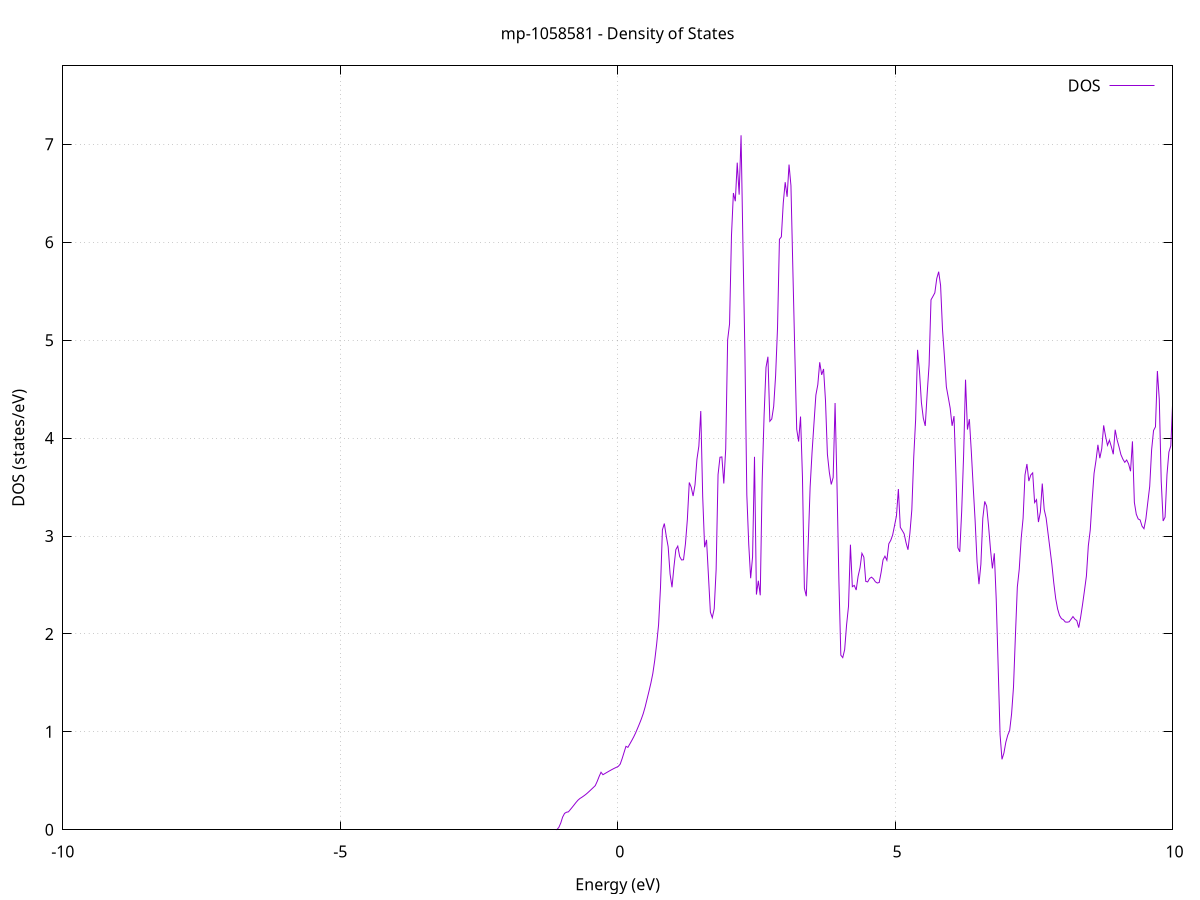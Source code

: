 set title 'mp-1058581 - Density of States'
set xlabel 'Energy (eV)'
set ylabel 'DOS (states/eV)'
set grid
set xrange [-10:10]
set yrange [0:7.801]
set xzeroaxis lt -1
set terminal png size 800,600
set output 'mp-1058581_dos_gnuplot.png'
plot '-' using 1:2 with lines title 'DOS'
-30.312500 0.000000
-30.277900 0.000000
-30.243300 0.000000
-30.208700 0.000000
-30.174100 0.000000
-30.139600 0.000000
-30.105000 0.000000
-30.070400 0.000000
-30.035800 0.000000
-30.001300 0.000000
-29.966700 0.000000
-29.932100 0.000000
-29.897500 0.000000
-29.863000 0.000000
-29.828400 0.000000
-29.793800 0.000000
-29.759200 0.000000
-29.724600 0.000000
-29.690100 0.000000
-29.655500 0.000000
-29.620900 0.000000
-29.586300 0.000000
-29.551800 0.000000
-29.517200 0.000000
-29.482600 0.000000
-29.448000 0.000000
-29.413500 0.000000
-29.378900 0.000000
-29.344300 0.000000
-29.309700 0.000000
-29.275100 0.000000
-29.240600 0.000000
-29.206000 0.000000
-29.171400 0.000000
-29.136800 0.000000
-29.102300 0.000000
-29.067700 0.000000
-29.033100 0.000000
-28.998500 0.000000
-28.964000 0.000000
-28.929400 0.000000
-28.894800 0.000000
-28.860200 0.000000
-28.825600 0.000000
-28.791100 0.000000
-28.756500 0.000000
-28.721900 0.000000
-28.687300 0.000000
-28.652800 0.000000
-28.618200 0.000000
-28.583600 0.000000
-28.549000 0.000000
-28.514500 0.000000
-28.479900 0.000000
-28.445300 0.000000
-28.410700 0.000000
-28.376100 0.000000
-28.341600 0.000000
-28.307000 0.000000
-28.272400 0.000000
-28.237800 0.000000
-28.203300 0.000000
-28.168700 0.000000
-28.134100 0.000000
-28.099500 0.000000
-28.065000 0.000000
-28.030400 0.000000
-27.995800 0.000000
-27.961200 0.000000
-27.926600 0.000000
-27.892100 0.000000
-27.857500 0.000000
-27.822900 0.000000
-27.788300 0.000000
-27.753800 0.000000
-27.719200 0.000000
-27.684600 0.000000
-27.650000 0.000000
-27.615500 0.000000
-27.580900 0.000000
-27.546300 0.000000
-27.511700 0.000000
-27.477100 0.000000
-27.442600 0.000000
-27.408000 0.000000
-27.373400 0.000000
-27.338800 0.000000
-27.304300 0.000000
-27.269700 0.000000
-27.235100 0.000000
-27.200500 0.000000
-27.166000 7.637100
-27.131400 108.990900
-27.096800 0.000000
-27.062200 0.000000
-27.027600 0.000000
-26.993100 0.000000
-26.958500 0.000000
-26.923900 0.000000
-26.889300 0.000000
-26.854800 0.000000
-26.820200 0.000000
-26.785600 0.000000
-26.751000 0.000000
-26.716500 0.000000
-26.681900 0.000000
-26.647300 0.000000
-26.612700 0.000000
-26.578100 0.000000
-26.543600 0.000000
-26.509000 0.000000
-26.474400 0.000000
-26.439800 0.000000
-26.405300 0.000000
-26.370700 0.000000
-26.336100 0.000000
-26.301500 0.000000
-26.267000 0.000000
-26.232400 0.000000
-26.197800 0.000000
-26.163200 0.000000
-26.128600 0.000000
-26.094100 0.000000
-26.059500 0.000000
-26.024900 0.000000
-25.990300 0.000000
-25.955800 0.000000
-25.921200 0.000000
-25.886600 0.000000
-25.852000 0.000000
-25.817500 0.000000
-25.782900 0.000000
-25.748300 0.000000
-25.713700 0.000000
-25.679100 0.000000
-25.644600 0.000000
-25.610000 0.000000
-25.575400 0.000000
-25.540800 0.000000
-25.506300 0.000000
-25.471700 0.000000
-25.437100 0.000000
-25.402500 0.000000
-25.368000 0.000000
-25.333400 0.000000
-25.298800 0.000000
-25.264200 0.000000
-25.229600 0.000000
-25.195100 0.000000
-25.160500 0.000000
-25.125900 0.000000
-25.091300 0.000000
-25.056800 0.000000
-25.022200 0.000000
-24.987600 0.000000
-24.953000 0.000000
-24.918500 0.000000
-24.883900 0.000000
-24.849300 0.000000
-24.814700 0.000000
-24.780100 0.000000
-24.745600 0.000000
-24.711000 0.000000
-24.676400 0.000000
-24.641800 0.000000
-24.607300 0.000000
-24.572700 0.000000
-24.538100 0.000000
-24.503500 0.000000
-24.469000 0.000000
-24.434400 0.000000
-24.399800 0.000000
-24.365200 0.000000
-24.330600 0.000000
-24.296100 0.000000
-24.261500 0.000000
-24.226900 0.000000
-24.192300 0.000000
-24.157800 0.000000
-24.123200 0.000000
-24.088600 0.000000
-24.054000 0.000000
-24.019500 0.000000
-23.984900 0.000000
-23.950300 0.000000
-23.915700 0.000000
-23.881100 0.000000
-23.846600 0.000000
-23.812000 0.000000
-23.777400 0.000000
-23.742800 0.000000
-23.708300 0.000000
-23.673700 0.000000
-23.639100 0.000000
-23.604500 0.000000
-23.570000 0.000000
-23.535400 0.000000
-23.500800 0.000000
-23.466200 0.000000
-23.431600 0.000000
-23.397100 0.000000
-23.362500 0.000000
-23.327900 0.000000
-23.293300 0.000000
-23.258800 0.000000
-23.224200 0.000000
-23.189600 0.000000
-23.155000 0.000000
-23.120500 0.000000
-23.085900 0.000000
-23.051300 0.000000
-23.016700 0.000000
-22.982100 0.000000
-22.947600 0.000000
-22.913000 0.000000
-22.878400 0.000000
-22.843800 0.000000
-22.809300 0.000000
-22.774700 0.000000
-22.740100 0.000000
-22.705500 0.000000
-22.671000 0.000000
-22.636400 0.000000
-22.601800 0.000000
-22.567200 0.000000
-22.532600 0.000000
-22.498100 0.000000
-22.463500 0.000000
-22.428900 0.000000
-22.394300 0.000000
-22.359800 0.000000
-22.325200 0.000000
-22.290600 0.000000
-22.256000 0.000000
-22.221500 0.000000
-22.186900 0.000000
-22.152300 0.000000
-22.117700 0.000000
-22.083100 0.000000
-22.048600 0.000000
-22.014000 0.000000
-21.979400 0.000000
-21.944800 0.000000
-21.910300 0.000000
-21.875700 0.000000
-21.841100 0.000000
-21.806500 0.000000
-21.772000 0.000000
-21.737400 0.000000
-21.702800 0.000000
-21.668200 0.000000
-21.633600 0.000000
-21.599100 0.000000
-21.564500 0.000000
-21.529900 0.000000
-21.495300 0.000000
-21.460800 0.000000
-21.426200 0.000000
-21.391600 0.000000
-21.357000 0.000000
-21.322500 0.000000
-21.287900 0.000000
-21.253300 0.000000
-21.218700 0.000000
-21.184100 0.000000
-21.149600 0.000000
-21.115000 0.000000
-21.080400 0.000000
-21.045800 0.000000
-21.011300 0.000000
-20.976700 0.000000
-20.942100 0.000000
-20.907500 0.000000
-20.873000 0.000000
-20.838400 0.000000
-20.803800 0.000000
-20.769200 0.000000
-20.734600 0.000000
-20.700100 0.000000
-20.665500 0.000000
-20.630900 0.000000
-20.596300 0.000000
-20.561800 0.000000
-20.527200 0.000000
-20.492600 0.000000
-20.458000 0.000000
-20.423500 0.000000
-20.388900 0.000000
-20.354300 0.000000
-20.319700 0.000000
-20.285100 0.000000
-20.250600 0.000000
-20.216000 0.000000
-20.181400 0.000000
-20.146800 0.000000
-20.112300 0.000000
-20.077700 0.000000
-20.043100 0.000000
-20.008500 0.000000
-19.974000 0.000000
-19.939400 0.000000
-19.904800 0.000000
-19.870200 0.000000
-19.835600 0.000000
-19.801100 0.000000
-19.766500 0.000000
-19.731900 0.000000
-19.697300 0.000000
-19.662800 0.000000
-19.628200 0.000000
-19.593600 0.000000
-19.559000 0.000000
-19.524500 0.000000
-19.489900 0.000000
-19.455300 0.000000
-19.420700 0.000000
-19.386100 0.000000
-19.351600 0.000000
-19.317000 0.000000
-19.282400 0.000000
-19.247800 0.000000
-19.213300 0.000000
-19.178700 0.000000
-19.144100 0.000000
-19.109500 0.000000
-19.075000 0.000000
-19.040400 0.000000
-19.005800 0.000000
-18.971200 0.000000
-18.936600 0.000000
-18.902100 0.000000
-18.867500 0.000000
-18.832900 0.000000
-18.798300 0.000000
-18.763800 0.000000
-18.729200 0.000000
-18.694600 0.000000
-18.660000 0.000000
-18.625500 0.000000
-18.590900 0.000000
-18.556300 0.000000
-18.521700 0.000000
-18.487100 0.000000
-18.452600 0.000000
-18.418000 0.000000
-18.383400 0.000000
-18.348800 0.000000
-18.314300 0.000000
-18.279700 0.000000
-18.245100 0.000000
-18.210500 0.000000
-18.176000 0.000000
-18.141400 0.000000
-18.106800 0.000000
-18.072200 0.000000
-18.037600 0.000000
-18.003100 0.000000
-17.968500 0.000000
-17.933900 0.000000
-17.899300 0.000000
-17.864800 0.000000
-17.830200 0.000000
-17.795600 0.000000
-17.761000 0.000000
-17.726500 0.000000
-17.691900 0.000000
-17.657300 0.000000
-17.622700 0.000000
-17.588100 0.000000
-17.553600 0.000000
-17.519000 0.000000
-17.484400 0.000000
-17.449800 0.000000
-17.415300 0.000000
-17.380700 0.000000
-17.346100 0.000000
-17.311500 0.000000
-17.277000 0.000000
-17.242400 0.000000
-17.207800 0.000000
-17.173200 0.000000
-17.138600 0.000000
-17.104100 0.000000
-17.069500 0.000000
-17.034900 0.000000
-17.000300 0.000000
-16.965800 0.000000
-16.931200 0.000000
-16.896600 0.000000
-16.862000 0.000000
-16.827500 0.000000
-16.792900 0.000000
-16.758300 0.000000
-16.723700 0.000000
-16.689100 0.000000
-16.654600 0.000000
-16.620000 0.000000
-16.585400 0.000000
-16.550800 0.000000
-16.516300 0.000000
-16.481700 0.000000
-16.447100 0.000000
-16.412500 0.000000
-16.378000 0.000000
-16.343400 0.000000
-16.308800 0.000000
-16.274200 0.000000
-16.239600 0.000000
-16.205100 0.000000
-16.170500 0.000000
-16.135900 0.000000
-16.101300 0.000000
-16.066800 0.000000
-16.032200 0.000000
-15.997600 0.000000
-15.963000 0.000000
-15.928500 0.000000
-15.893900 0.000000
-15.859300 0.000000
-15.824700 0.000000
-15.790100 0.000000
-15.755600 0.000000
-15.721000 0.000000
-15.686400 0.000000
-15.651800 0.000000
-15.617300 0.000000
-15.582700 0.000000
-15.548100 0.000000
-15.513500 0.000000
-15.478900 0.000000
-15.444400 0.000000
-15.409800 0.000000
-15.375200 0.000000
-15.340600 0.000000
-15.306100 0.000000
-15.271500 0.000000
-15.236900 0.000000
-15.202300 0.000000
-15.167800 0.000000
-15.133200 0.000000
-15.098600 0.000000
-15.064000 0.000000
-15.029400 0.000000
-14.994900 0.000000
-14.960300 0.000000
-14.925700 0.000000
-14.891100 0.000000
-14.856600 0.000000
-14.822000 0.000000
-14.787400 0.000000
-14.752800 0.000000
-14.718300 0.000000
-14.683700 0.000000
-14.649100 0.000000
-14.614500 0.000000
-14.579900 0.000000
-14.545400 0.000000
-14.510800 0.000000
-14.476200 0.000000
-14.441600 0.000000
-14.407100 0.000000
-14.372500 0.000000
-14.337900 0.000000
-14.303300 0.000000
-14.268800 0.000000
-14.234200 0.000000
-14.199600 0.000000
-14.165000 0.000000
-14.130400 0.000000
-14.095900 0.000000
-14.061300 0.000000
-14.026700 0.000000
-13.992100 0.000000
-13.957600 0.000000
-13.923000 0.000000
-13.888400 0.000000
-13.853800 0.000000
-13.819300 0.000000
-13.784700 0.000000
-13.750100 0.000000
-13.715500 0.000000
-13.680900 0.000000
-13.646400 0.000000
-13.611800 0.000000
-13.577200 0.000000
-13.542600 0.000000
-13.508100 0.000000
-13.473500 0.000000
-13.438900 0.000000
-13.404300 0.000000
-13.369800 0.000000
-13.335200 0.000000
-13.300600 0.000000
-13.266000 0.000000
-13.231400 0.000000
-13.196900 0.000000
-13.162300 0.000000
-13.127700 0.000000
-13.093100 0.000000
-13.058600 0.000000
-13.024000 0.000000
-12.989400 0.000000
-12.954800 0.000000
-12.920300 0.000000
-12.885700 0.000000
-12.851100 0.000000
-12.816500 0.000000
-12.781900 0.000000
-12.747400 0.000000
-12.712800 0.000000
-12.678200 0.000000
-12.643600 0.021500
-12.609100 16.630900
-12.574500 35.809500
-12.539900 27.152700
-12.505300 13.482100
-12.470800 14.081500
-12.436200 19.094900
-12.401600 25.489900
-12.367000 33.518100
-12.332400 31.358500
-12.297900 48.893500
-12.263300 45.689400
-12.228700 23.918500
-12.194100 0.838700
-12.159600 0.000000
-12.125000 0.000000
-12.090400 0.000000
-12.055800 0.000000
-12.021300 0.000000
-11.986700 0.000000
-11.952100 0.000000
-11.917500 0.000000
-11.882900 0.000000
-11.848400 0.000000
-11.813800 0.000000
-11.779200 0.000000
-11.744600 0.000000
-11.710100 0.000000
-11.675500 0.000000
-11.640900 0.000000
-11.606300 0.000000
-11.571800 0.000000
-11.537200 0.000000
-11.502600 0.000000
-11.468000 0.000000
-11.433400 0.000000
-11.398900 0.000000
-11.364300 0.000000
-11.329700 0.000000
-11.295100 0.000000
-11.260600 0.000000
-11.226000 0.000000
-11.191400 0.000000
-11.156800 0.000000
-11.122300 0.000000
-11.087700 0.000000
-11.053100 0.000000
-11.018500 0.000000
-10.983900 0.000000
-10.949400 0.000000
-10.914800 0.000000
-10.880200 0.000000
-10.845600 0.000000
-10.811100 0.000000
-10.776500 0.000000
-10.741900 0.000000
-10.707300 0.000000
-10.672800 0.000000
-10.638200 0.000000
-10.603600 0.000000
-10.569000 0.000000
-10.534400 0.000000
-10.499900 0.000000
-10.465300 0.000000
-10.430700 0.000000
-10.396100 0.000000
-10.361600 0.000000
-10.327000 0.000000
-10.292400 0.000000
-10.257800 0.000000
-10.223300 0.000000
-10.188700 0.000000
-10.154100 0.000000
-10.119500 0.000000
-10.084900 0.000000
-10.050400 0.000000
-10.015800 0.000000
-9.981200 0.000000
-9.946600 0.000000
-9.912100 0.000000
-9.877500 0.000000
-9.842900 0.000000
-9.808300 0.000000
-9.773800 0.000000
-9.739200 0.000000
-9.704600 0.000000
-9.670000 0.000000
-9.635400 0.000000
-9.600900 0.000000
-9.566300 0.000000
-9.531700 0.000000
-9.497100 0.000000
-9.462600 0.000000
-9.428000 0.000000
-9.393400 0.000000
-9.358800 0.000000
-9.324300 0.000000
-9.289700 0.000000
-9.255100 0.000000
-9.220500 0.000000
-9.185900 0.000000
-9.151400 0.000000
-9.116800 0.000000
-9.082200 0.000000
-9.047600 0.000000
-9.013100 0.000000
-8.978500 0.000000
-8.943900 0.000000
-8.909300 0.000000
-8.874800 0.000000
-8.840200 0.000000
-8.805600 0.000000
-8.771000 0.000000
-8.736400 0.000000
-8.701900 0.000000
-8.667300 0.000000
-8.632700 0.000000
-8.598100 0.000000
-8.563600 0.000000
-8.529000 0.000000
-8.494400 0.000000
-8.459800 0.000000
-8.425300 0.000000
-8.390700 0.000000
-8.356100 0.000000
-8.321500 0.000000
-8.286900 0.000000
-8.252400 0.000000
-8.217800 0.000000
-8.183200 0.000000
-8.148600 0.000000
-8.114100 0.000000
-8.079500 0.000000
-8.044900 0.000000
-8.010300 0.000000
-7.975800 0.000000
-7.941200 0.000000
-7.906600 0.000000
-7.872000 0.000000
-7.837400 0.000000
-7.802900 0.000000
-7.768300 0.000000
-7.733700 0.000000
-7.699100 0.000000
-7.664600 0.000000
-7.630000 0.000000
-7.595400 0.000000
-7.560800 0.000000
-7.526300 0.000000
-7.491700 0.000000
-7.457100 0.000000
-7.422500 0.000000
-7.387900 0.000000
-7.353400 0.000000
-7.318800 0.000000
-7.284200 0.000000
-7.249600 0.000000
-7.215100 0.000000
-7.180500 0.000000
-7.145900 0.000000
-7.111300 0.000000
-7.076800 0.000000
-7.042200 0.000000
-7.007600 0.000000
-6.973000 0.000000
-6.938400 0.000000
-6.903900 0.000000
-6.869300 0.000000
-6.834700 0.000000
-6.800100 0.000000
-6.765600 0.000000
-6.731000 0.000000
-6.696400 0.000000
-6.661800 0.000000
-6.627300 0.000000
-6.592700 0.000000
-6.558100 0.000000
-6.523500 0.000000
-6.488900 0.000000
-6.454400 0.000000
-6.419800 0.000000
-6.385200 0.000000
-6.350600 0.000000
-6.316100 0.000000
-6.281500 0.000000
-6.246900 0.000000
-6.212300 0.000000
-6.177800 0.000000
-6.143200 0.000000
-6.108600 0.000000
-6.074000 0.000000
-6.039400 0.000000
-6.004900 0.000000
-5.970300 0.000000
-5.935700 0.000000
-5.901100 0.000000
-5.866600 0.000000
-5.832000 0.000000
-5.797400 0.000000
-5.762800 0.000000
-5.728300 0.000000
-5.693700 0.000000
-5.659100 0.000000
-5.624500 0.000000
-5.589900 0.000000
-5.555400 0.000000
-5.520800 0.000000
-5.486200 0.000000
-5.451600 0.000000
-5.417100 0.000000
-5.382500 0.000000
-5.347900 0.000000
-5.313300 0.000000
-5.278800 0.000000
-5.244200 0.000000
-5.209600 0.000000
-5.175000 0.000000
-5.140400 0.000000
-5.105900 0.000000
-5.071300 0.000000
-5.036700 0.000000
-5.002100 0.000000
-4.967600 0.000000
-4.933000 0.000000
-4.898400 0.000000
-4.863800 0.000000
-4.829300 0.000000
-4.794700 0.000000
-4.760100 0.000000
-4.725500 0.000000
-4.690900 0.000000
-4.656400 0.000000
-4.621800 0.000000
-4.587200 0.000000
-4.552600 0.000000
-4.518100 0.000000
-4.483500 0.000000
-4.448900 0.000000
-4.414300 0.000000
-4.379800 0.000000
-4.345200 0.000000
-4.310600 0.000000
-4.276000 0.000000
-4.241400 0.000000
-4.206900 0.000000
-4.172300 0.000000
-4.137700 0.000000
-4.103100 0.000000
-4.068600 0.000000
-4.034000 0.000000
-3.999400 0.000000
-3.964800 0.000000
-3.930300 0.000000
-3.895700 0.000000
-3.861100 0.000000
-3.826500 0.000000
-3.791900 0.000000
-3.757400 0.000000
-3.722800 0.000000
-3.688200 0.000000
-3.653600 0.000000
-3.619100 0.000000
-3.584500 0.000000
-3.549900 0.000000
-3.515300 0.000000
-3.480800 0.000000
-3.446200 0.000000
-3.411600 0.000000
-3.377000 0.000000
-3.342400 0.000000
-3.307900 0.000000
-3.273300 0.000000
-3.238700 0.000000
-3.204100 0.000000
-3.169600 0.000000
-3.135000 0.000000
-3.100400 0.000000
-3.065800 0.000000
-3.031300 0.000000
-2.996700 0.000000
-2.962100 0.000000
-2.927500 0.000000
-2.892900 0.000000
-2.858400 0.000000
-2.823800 0.000000
-2.789200 0.000000
-2.754600 0.000000
-2.720100 0.000000
-2.685500 0.000000
-2.650900 0.000000
-2.616300 0.000000
-2.581800 0.000000
-2.547200 0.000000
-2.512600 0.000000
-2.478000 0.000000
-2.443400 0.000000
-2.408900 0.000000
-2.374300 0.000000
-2.339700 0.000000
-2.305100 0.000000
-2.270600 0.000000
-2.236000 0.000000
-2.201400 0.000000
-2.166800 0.000000
-2.132300 0.000000
-2.097700 0.000000
-2.063100 0.000000
-2.028500 0.000000
-1.993900 0.000000
-1.959400 0.000000
-1.924800 0.000000
-1.890200 0.000000
-1.855600 0.000000
-1.821100 0.000000
-1.786500 0.000000
-1.751900 0.000000
-1.717300 0.000000
-1.682800 0.000000
-1.648200 0.000000
-1.613600 0.000000
-1.579000 0.000000
-1.544400 0.000000
-1.509900 0.000000
-1.475300 0.000000
-1.440700 0.000000
-1.406100 0.000000
-1.371600 0.000000
-1.337000 0.000000
-1.302400 0.000000
-1.267800 0.000000
-1.233300 0.000000
-1.198700 0.000000
-1.164100 0.000000
-1.129500 0.000000
-1.094900 0.002200
-1.060400 0.023700
-1.025800 0.068100
-0.991200 0.130100
-0.956600 0.167500
-0.922100 0.179200
-0.887500 0.183100
-0.852900 0.206200
-0.818300 0.230100
-0.783800 0.254800
-0.749200 0.280000
-0.714600 0.302500
-0.680000 0.319500
-0.645400 0.331800
-0.610900 0.345500
-0.576300 0.360100
-0.541700 0.376800
-0.507100 0.394900
-0.472600 0.413300
-0.438000 0.431900
-0.403400 0.450900
-0.368800 0.493800
-0.334300 0.543300
-0.299700 0.587500
-0.265100 0.562300
-0.230500 0.573800
-0.195900 0.585200
-0.161400 0.596600
-0.126800 0.607700
-0.092200 0.618400
-0.057600 0.628500
-0.023100 0.637800
0.011500 0.647600
0.046100 0.670300
0.080700 0.726100
0.115200 0.789100
0.149800 0.852100
0.184400 0.841700
0.219000 0.875700
0.253600 0.910600
0.288100 0.947000
0.322700 0.987700
0.357300 1.033600
0.391900 1.080800
0.426400 1.130300
0.461000 1.186000
0.495600 1.254600
0.530200 1.334800
0.564700 1.414700
0.599300 1.498400
0.633900 1.595600
0.668500 1.730300
0.703100 1.896600
0.737600 2.093200
0.772200 2.472900
0.806800 3.063800
0.841400 3.127300
0.875900 2.999800
0.910500 2.889800
0.945100 2.611600
0.979700 2.476500
1.014200 2.682900
1.048800 2.861100
1.083400 2.896700
1.118000 2.790200
1.152600 2.755200
1.187100 2.757500
1.221700 2.919000
1.256300 3.168600
1.290900 3.546500
1.325400 3.498500
1.360000 3.408000
1.394600 3.523300
1.429200 3.783900
1.463700 3.918400
1.498300 4.276100
1.532900 3.402300
1.567500 2.885200
1.602100 2.960700
1.636600 2.592900
1.671200 2.223600
1.705800 2.165700
1.740400 2.257400
1.774900 2.655900
1.809500 3.627000
1.844100 3.804300
1.878700 3.807600
1.913200 3.536400
1.947800 3.889900
1.982400 5.002700
2.017000 5.166700
2.051600 6.067400
2.086100 6.502700
2.120700 6.418700
2.155300 6.812600
2.189900 6.486100
2.224400 7.092000
2.259000 5.947100
2.293600 4.869100
2.328200 3.418900
2.362700 2.915000
2.397300 2.569000
2.431900 2.788000
2.466500 3.808900
2.501100 2.402200
2.535600 2.543100
2.570200 2.394700
2.604800 3.568000
2.639400 4.231700
2.673900 4.722000
2.708500 4.830600
2.743100 4.171600
2.777700 4.195500
2.812200 4.323900
2.846800 4.636900
2.881400 5.124600
2.916000 6.030200
2.950600 6.055100
2.985100 6.401700
3.019700 6.613100
3.054300 6.464200
3.088900 6.793100
3.123400 6.577700
3.158000 5.719500
3.192600 4.880800
3.227200 4.090300
3.261700 3.964700
3.296300 4.219800
3.330900 3.600400
3.365500 2.466800
3.400100 2.384800
3.434600 2.922600
3.469200 3.500800
3.503800 3.854500
3.538400 4.150000
3.572900 4.440200
3.607500 4.545600
3.642100 4.774200
3.676700 4.645900
3.711200 4.705700
3.745800 4.384800
3.780400 3.835600
3.815000 3.651100
3.849600 3.526500
3.884100 3.597700
3.918700 4.358100
3.953300 3.525200
3.987900 2.537800
4.022400 1.783000
4.057000 1.758100
4.091600 1.840400
4.126200 2.093400
4.160700 2.281700
4.195300 2.911400
4.229900 2.482600
4.264500 2.495500
4.299100 2.448200
4.333600 2.588200
4.368200 2.675800
4.402800 2.823400
4.437400 2.784100
4.471900 2.536600
4.506500 2.531000
4.541100 2.566600
4.575700 2.579700
4.610200 2.562400
4.644800 2.532600
4.679400 2.520000
4.714000 2.525100
4.748600 2.629000
4.783100 2.756400
4.817700 2.794000
4.852300 2.752200
4.886900 2.920600
4.921400 2.954900
4.956000 3.009500
4.990600 3.106500
5.025200 3.205800
5.059700 3.479400
5.094300 3.088700
5.128900 3.056300
5.163500 3.022000
5.198100 2.930900
5.232600 2.859600
5.267200 3.028300
5.301800 3.267300
5.336400 3.806500
5.370900 4.192400
5.405500 4.901200
5.440100 4.680900
5.474700 4.362200
5.509200 4.202400
5.543800 4.124100
5.578400 4.452100
5.613000 4.746600
5.647600 5.412100
5.682100 5.446700
5.716700 5.483600
5.751300 5.629500
5.785900 5.699200
5.820400 5.558300
5.855000 5.109100
5.889600 4.831600
5.924200 4.523700
5.958700 4.415900
5.993300 4.305800
6.027900 4.125100
6.062500 4.224600
6.097100 3.625300
6.131600 2.879900
6.166200 2.838300
6.200800 3.256100
6.235400 3.826600
6.269900 4.596600
6.304500 4.087200
6.339100 4.193400
6.373700 3.866000
6.408200 3.503200
6.442800 3.155800
6.477400 2.735200
6.512000 2.508300
6.546600 2.710700
6.581100 3.179800
6.615700 3.353400
6.650300 3.305100
6.684900 3.102800
6.719400 2.865500
6.754000 2.668800
6.788600 2.823400
6.823200 2.350900
6.857700 1.672000
6.892300 0.971700
6.926900 0.719400
6.961500 0.783400
6.996100 0.894100
7.030600 0.966000
7.065200 1.013300
7.099800 1.182600
7.134400 1.457000
7.168900 1.981900
7.203500 2.479300
7.238100 2.661700
7.272700 2.974700
7.307200 3.181000
7.341800 3.623900
7.376400 3.735100
7.411000 3.560700
7.445600 3.622900
7.480100 3.644600
7.514700 3.341600
7.549300 3.371200
7.583900 3.142300
7.618400 3.244800
7.653000 3.535800
7.687600 3.270600
7.722200 3.184700
7.756700 3.027800
7.791300 2.870800
7.825900 2.710300
7.860500 2.520300
7.895100 2.361100
7.929600 2.255000
7.964200 2.188300
7.998800 2.156000
8.033400 2.145100
8.067900 2.121800
8.102500 2.120100
8.137100 2.123800
8.171700 2.149700
8.206200 2.177200
8.240800 2.150900
8.275400 2.135900
8.310000 2.064500
8.344600 2.171600
8.379100 2.301200
8.413700 2.443700
8.448300 2.590500
8.482900 2.899900
8.517400 3.060200
8.552000 3.366700
8.586600 3.640400
8.621200 3.771100
8.655700 3.931300
8.690300 3.794500
8.724900 3.891200
8.759500 4.129800
8.794100 4.017500
8.828600 3.926400
8.863200 3.978300
8.897800 3.912100
8.932400 3.835000
8.966900 4.085300
9.001500 3.982100
9.036100 3.910100
9.070700 3.830600
9.105200 3.785300
9.139800 3.752500
9.174400 3.776300
9.209000 3.735600
9.243600 3.661600
9.278100 3.966400
9.312700 3.343600
9.347300 3.222000
9.381900 3.174100
9.416400 3.163900
9.451000 3.100500
9.485600 3.074700
9.520200 3.175000
9.554700 3.343400
9.589300 3.506700
9.623900 3.881100
9.658500 4.077600
9.693100 4.114800
9.727600 4.685100
9.762200 4.392000
9.796800 3.560900
9.831400 3.153500
9.865900 3.192400
9.900500 3.626600
9.935100 3.857100
9.969700 3.921500
10.004200 4.388100
10.038800 4.597400
10.073400 4.738500
10.108000 4.671100
10.142600 4.181000
10.177100 4.127100
10.211700 3.955000
10.246300 4.049700
10.280900 4.605100
10.315400 4.479000
10.350000 4.281000
10.384600 4.153200
10.419200 4.169000
10.453700 3.958400
10.488300 3.455700
10.522900 3.147700
10.557500 3.058600
10.592100 3.078300
10.626600 2.953000
10.661200 2.895900
10.695800 2.791500
10.730400 2.739800
10.764900 2.774200
10.799500 3.024900
10.834100 3.095300
10.868700 3.128000
10.903200 3.273500
10.937800 3.192000
10.972400 3.353300
11.007000 3.439100
11.041600 3.418900
11.076100 3.320200
11.110700 3.319000
11.145300 3.166200
11.179900 3.079400
11.214400 2.772400
11.249000 2.479500
11.283600 2.207200
11.318200 2.144300
11.352700 2.180400
11.387300 2.081000
11.421900 2.135900
11.456500 2.267900
11.491100 2.587200
11.525600 2.878200
11.560200 2.917700
11.594800 3.133100
11.629400 3.508600
11.663900 3.758200
11.698500 4.082600
11.733100 3.876200
11.767700 3.646100
11.802200 3.346500
11.836800 3.008700
11.871400 2.702200
11.906000 2.604100
11.940600 2.497200
11.975100 2.463900
12.009700 2.762100
12.044300 2.720200
12.078900 2.665800
12.113400 2.634800
12.148000 2.531700
12.182600 2.391500
12.217200 2.290800
12.251700 2.322400
12.286300 2.363800
12.320900 2.451000
12.355500 3.065700
12.390100 2.997500
12.424600 2.624900
12.459200 2.706300
12.493800 2.691900
12.528400 2.981500
12.562900 2.985100
12.597500 2.940800
12.632100 2.962200
12.666700 3.122600
12.701200 3.344500
12.735800 3.170000
12.770400 2.974500
12.805000 2.816800
12.839600 2.778700
12.874100 2.703500
12.908700 2.697100
12.943300 2.754500
12.977900 2.825200
13.012400 2.907700
13.047000 2.909000
13.081600 3.192200
13.116200 2.970600
13.150700 2.940300
13.185300 3.109900
13.219900 3.264900
13.254500 3.839600
13.289100 4.164000
13.323600 4.429500
13.358200 4.184200
13.392800 4.360600
13.427400 4.271900
13.461900 4.655100
13.496500 3.981300
13.531100 3.917300
13.565700 4.331900
13.600200 4.443600
13.634800 4.364000
13.669400 4.358000
13.704000 4.496800
13.738600 4.610600
13.773100 4.646500
13.807700 4.173800
13.842300 3.959100
13.876900 3.927300
13.911400 3.873400
13.946000 3.962300
13.980600 3.846100
14.015200 3.901100
14.049700 3.924400
14.084300 3.892600
14.118900 3.791400
14.153500 3.695600
14.188100 3.603200
14.222600 3.651900
14.257200 3.295400
14.291800 3.187600
14.326400 3.400500
14.360900 3.785000
14.395500 3.848300
14.430100 3.880600
14.464700 4.172900
14.499200 4.370400
14.533800 4.431200
14.568400 4.407000
14.603000 4.429700
14.637600 4.323300
14.672100 3.991700
14.706700 3.750900
14.741300 3.654400
14.775900 3.636000
14.810400 3.773200
14.845000 3.729600
14.879600 3.800400
14.914200 3.744800
14.948700 3.824000
14.983300 3.770000
15.017900 3.680000
15.052500 3.581000
15.087100 3.492200
15.121600 3.306100
15.156200 3.214000
15.190800 3.109900
15.225400 3.154100
15.259900 3.187600
15.294500 3.217800
15.329100 3.519300
15.363700 3.769400
15.398200 3.849000
15.432800 3.938900
15.467400 4.154100
15.502000 4.217500
15.536600 4.395700
15.571100 4.671700
15.605700 4.526500
15.640300 3.946100
15.674900 3.692300
15.709400 3.917500
15.744000 4.000800
15.778600 3.904100
15.813200 3.689600
15.847700 3.724000
15.882300 3.852100
15.916900 4.035600
15.951500 4.493400
15.986100 4.714400
16.020600 4.661700
16.055200 4.628500
16.089800 4.657500
16.124400 4.242100
16.158900 3.683000
16.193500 3.406900
16.228100 3.647800
16.262700 3.136600
16.297200 3.253000
16.331800 3.332100
16.366400 3.636900
16.401000 4.020100
16.435600 4.055300
16.470100 3.988700
16.504700 3.985900
16.539300 4.079200
16.573900 4.131900
16.608400 3.964800
16.643000 4.253400
16.677600 4.575300
16.712200 4.997500
16.746700 4.974200
16.781300 4.910400
16.815900 5.313000
16.850500 5.367900
16.885100 5.156900
16.919600 4.879300
16.954200 4.917700
16.988800 4.499200
17.023400 4.122100
17.057900 4.519500
17.092500 4.615300
17.127100 4.705300
17.161700 4.703800
17.196200 4.775300
17.230800 5.423400
17.265400 4.874300
17.300000 4.848400
17.334600 4.946700
17.369100 5.036500
17.403700 5.123600
17.438300 5.199300
17.472900 5.273000
17.507400 4.858800
17.542000 5.405100
17.576600 4.562600
17.611200 4.031200
17.645700 3.692900
17.680300 3.579600
17.714900 3.582100
17.749500 3.666000
17.784100 3.931600
17.818600 4.458700
17.853200 4.289900
17.887800 4.118400
17.922400 4.020100
17.956900 3.972400
17.991500 3.806700
18.026100 3.721600
18.060700 3.687200
18.095200 3.285100
18.129800 3.233400
18.164400 3.273600
18.199000 3.461900
18.233600 4.054000
18.268100 4.344200
18.302700 4.205500
18.337300 4.327500
18.371900 4.532600
18.406400 4.365300
18.441000 4.293400
18.475600 3.862500
18.510200 3.748400
18.544800 3.908300
18.579300 4.269700
18.613900 4.679000
18.648500 4.465200
18.683100 4.414500
18.717600 4.480500
18.752200 4.172100
18.786800 3.990600
18.821400 3.794000
18.855900 3.521600
18.890500 3.175800
18.925100 3.322500
18.959700 3.446300
18.994300 3.927100
19.028800 4.382700
19.063400 4.567300
19.098000 4.806600
19.132600 4.638800
19.167100 4.407300
19.201700 4.294300
19.236300 4.232400
19.270900 4.144100
19.305400 4.181000
19.340000 4.135400
19.374600 3.998700
19.409200 4.167700
19.443800 4.580300
19.478300 4.727200
19.512900 4.667000
19.547500 4.675600
19.582100 4.251900
19.616600 4.147200
19.651200 4.070700
19.685800 3.981500
19.720400 4.046700
19.754900 4.337200
19.789500 4.337100
19.824100 4.257500
19.858700 4.335300
19.893300 4.188800
19.927800 4.342400
19.962400 4.139200
19.997000 4.200100
20.031600 4.437700
20.066100 4.521000
20.100700 4.318000
20.135300 4.287800
20.169900 4.308300
20.204400 4.344800
20.239000 4.312800
20.273600 4.050800
20.308200 3.987200
20.342800 4.099700
20.377300 4.190400
20.411900 4.404200
20.446500 4.520400
20.481100 4.590400
20.515600 4.581700
20.550200 4.885000
20.584800 4.561100
20.619400 4.732800
20.653900 5.042500
20.688500 5.237700
20.723100 4.930700
20.757700 4.793700
20.792300 4.833200
20.826800 4.674600
20.861400 4.760700
20.896000 5.152800
20.930600 5.623400
20.965100 5.623500
20.999700 5.544100
21.034300 5.515800
21.068900 4.915800
21.103400 4.774300
21.138000 4.707000
21.172600 4.819400
21.207200 4.736500
21.241800 4.569200
21.276300 4.382600
21.310900 4.360600
21.345500 4.314700
21.380100 4.391400
21.414600 4.288000
21.449200 4.446000
21.483800 4.087500
21.518400 3.959700
21.552900 3.911800
21.587500 3.817300
21.622100 4.010400
21.656700 3.998000
21.691300 3.885600
21.725800 3.793000
21.760400 3.944100
21.795000 4.189400
21.829600 4.964800
21.864100 5.155000
21.898700 4.847200
21.933300 4.653200
21.967900 4.659900
22.002400 4.888000
22.037000 5.038900
22.071600 4.883000
22.106200 4.900100
22.140800 4.751100
22.175300 4.826100
22.209900 4.660200
22.244500 4.675100
22.279100 4.864000
22.313600 4.908700
22.348200 4.882100
22.382800 5.077800
22.417400 5.100600
22.451900 5.096700
22.486500 4.992200
22.521100 4.654500
22.555700 4.537000
22.590300 4.353800
22.624800 4.171000
22.659400 3.977400
22.694000 3.848900
22.728600 3.829500
22.763100 3.943500
22.797700 4.067100
22.832300 4.175800
22.866900 4.215900
22.901400 4.292600
22.936000 4.342000
22.970600 4.484900
23.005200 4.659900
23.039800 4.821300
23.074300 4.862100
23.108900 5.272000
23.143500 5.184700
23.178100 5.529300
23.212600 4.603800
23.247200 4.681000
23.281800 4.508900
23.316400 4.359800
23.350900 4.480700
23.385500 4.309500
23.420100 4.384300
23.454700 4.283100
23.489300 4.242800
23.523800 4.197700
23.558400 4.200100
23.593000 4.259500
23.627600 4.312800
23.662100 4.419300
23.696700 4.594000
23.731300 4.666200
23.765900 4.939000
23.800400 5.278300
23.835000 4.794300
23.869600 4.741100
23.904200 4.832800
23.938800 4.954300
23.973300 4.940300
24.007900 4.882600
24.042500 4.751600
24.077100 4.522100
24.111600 4.506200
24.146200 4.420400
24.180800 4.403900
24.215400 4.436400
24.249900 4.585400
24.284500 4.492400
24.319100 4.649100
24.353700 4.833400
24.388300 5.021100
24.422800 5.040900
24.457400 4.922700
24.492000 4.901700
24.526600 4.865400
24.561100 4.949400
24.595700 5.114300
24.630300 5.337000
24.664900 5.479500
24.699400 5.254200
24.734000 5.247200
24.768600 5.192700
24.803200 5.181900
24.837800 5.158500
24.872300 5.099600
24.906900 5.581900
24.941500 5.148700
24.976100 5.166500
25.010600 5.305100
25.045200 4.995000
25.079800 4.897000
25.114400 4.893700
25.148900 4.824900
25.183500 4.817200
25.218100 5.023400
25.252700 5.008100
25.287300 4.829900
25.321800 4.651200
25.356400 4.493000
25.391000 4.774900
25.425600 5.074400
25.460100 4.883900
25.494700 4.528300
25.529300 4.230900
25.563900 4.163400
25.598400 4.042500
25.633000 4.186400
25.667600 4.186900
25.702200 4.328000
25.736800 4.464700
25.771300 4.835200
25.805900 5.041500
25.840500 4.822700
25.875100 4.678600
25.909600 4.549000
25.944200 4.618000
25.978800 4.678700
26.013400 5.232600
26.047900 5.439600
26.082500 5.729700
26.117100 5.357700
26.151700 5.281700
26.186300 5.192200
26.220800 5.052300
26.255400 4.998800
26.290000 5.663700
26.324600 5.510800
26.359100 5.687900
26.393700 5.672100
26.428300 5.349700
26.462900 5.156700
26.497400 5.628600
26.532000 4.933400
26.566600 5.003000
26.601200 5.125200
26.635800 4.993100
26.670300 4.895500
26.704900 5.004500
26.739500 5.064100
26.774100 5.140100
26.808600 5.144000
26.843200 4.983600
26.877800 4.762300
26.912400 4.689600
26.946900 4.738600
26.981500 4.747600
27.016100 4.657000
27.050700 4.826500
27.085300 5.001000
27.119800 5.031500
27.154400 5.039800
27.189000 4.942500
27.223600 5.018200
27.258100 5.222300
27.292700 5.162100
27.327300 5.086600
27.361900 4.995300
27.396400 4.985400
27.431000 4.852100
27.465600 4.809400
27.500200 5.010400
27.534800 5.268000
27.569300 5.031800
27.603900 4.792100
27.638500 4.931900
27.673100 4.894600
27.707600 5.120600
27.742200 5.282100
27.776800 5.211700
27.811400 5.401900
27.845900 5.453500
27.880500 5.478300
27.915100 5.516400
27.949700 5.525500
27.984300 5.553100
28.018800 5.678200
28.053400 5.508400
28.088000 5.312200
28.122600 5.193600
28.157100 5.084600
28.191700 5.015100
28.226300 5.138000
28.260900 5.263700
28.295400 5.367700
28.330000 5.220100
28.364600 5.023700
28.399200 5.092300
28.433800 4.861000
28.468300 4.895100
28.502900 4.999200
28.537500 5.055400
28.572100 4.954600
28.606600 4.804000
28.641200 4.702500
28.675800 4.742600
28.710400 4.589200
28.744900 4.562700
28.779500 4.670200
28.814100 4.734800
28.848700 4.840500
28.883300 5.006600
28.917800 4.942400
28.952400 5.076800
28.987000 5.200900
29.021600 4.986500
29.056100 4.922100
29.090700 4.910500
29.125300 5.145200
29.159900 5.110500
29.194400 4.655700
29.229000 4.607900
29.263600 4.707400
29.298200 4.754100
29.332800 4.861100
29.367300 5.022300
29.401900 5.432800
29.436500 5.398700
29.471100 5.420200
29.505600 5.321800
29.540200 5.364700
29.574800 5.325100
29.609400 5.518000
29.643900 5.405900
29.678500 5.537900
29.713100 5.628300
29.747700 5.788600
29.782300 5.468900
29.816800 5.307100
29.851400 5.193000
29.886000 5.250000
29.920600 5.295600
29.955100 5.423100
29.989700 5.341700
30.024300 5.204800
30.058900 5.135600
30.093400 4.896800
30.128000 4.687000
30.162600 4.565600
30.197200 4.826400
30.231800 4.999000
30.266300 5.391900
30.300900 5.546400
30.335500 5.551700
30.370100 5.361500
30.404600 5.270100
30.439200 5.212300
30.473800 5.288600
30.508400 5.336100
30.542900 5.489000
30.577500 5.579400
30.612100 5.594800
30.646700 5.269900
30.681300 5.329200
30.715800 5.546000
30.750400 5.728000
30.785000 5.977400
30.819600 5.576100
30.854100 5.386000
30.888700 5.219300
30.923300 5.136900
30.957900 5.190700
30.992400 5.427400
31.027000 5.718000
31.061600 5.283400
31.096200 4.931700
31.130800 4.783500
31.165300 4.932700
31.199900 5.269000
31.234500 5.279700
31.269100 5.300500
31.303600 5.272700
31.338200 5.183100
31.372800 5.096800
31.407400 4.721600
31.441900 4.650800
31.476500 4.756700
31.511100 4.766700
31.545700 4.802700
31.580300 4.984300
31.614800 5.478000
31.649400 5.266400
31.684000 5.241800
31.718600 5.421200
31.753100 5.559000
31.787700 5.591600
31.822300 5.876700
31.856900 5.971000
31.891400 5.783500
31.926000 5.769300
31.960600 5.504100
31.995200 5.393800
32.029800 5.221400
32.064300 5.276800
32.098900 5.233900
32.133500 5.354600
32.168100 5.144400
32.202600 5.133400
32.237200 5.128100
32.271800 5.284200
32.306400 5.067100
32.340900 4.984600
32.375500 5.062900
32.410100 5.237600
32.444700 5.512200
32.479300 5.694000
32.513800 5.668400
32.548400 5.801800
32.583000 5.942400
32.617600 6.027400
32.652100 5.919000
32.686700 5.847800
32.721300 5.815400
32.755900 5.999000
32.790400 5.977200
32.825000 5.815400
32.859600 5.751000
32.894200 5.638200
32.928800 5.741200
32.963300 5.764000
32.997900 5.476000
33.032500 5.271400
33.067100 5.238600
33.101600 5.308200
33.136200 5.397800
33.170800 5.501800
33.205400 5.539900
33.239900 5.561100
33.274500 5.608600
33.309100 5.576300
33.343700 5.556600
33.378300 5.545200
33.412800 5.389000
33.447400 5.129500
33.482000 5.278700
33.516600 5.211200
33.551100 5.293200
33.585700 5.209700
33.620300 5.224300
33.654900 4.806700
33.689400 4.806600
33.724000 4.857600
33.758600 4.750100
33.793200 4.852700
33.827800 5.004500
33.862300 5.020200
33.896900 5.360400
33.931500 5.453600
33.966100 5.195300
34.000600 5.026800
34.035200 5.137400
34.069800 5.262600
34.104400 4.964600
34.138900 4.788500
34.173500 4.196400
34.208100 3.819100
34.242700 3.546100
34.277300 3.372800
34.311800 3.177500
34.346400 3.077500
34.381000 3.123900
34.415600 3.305100
34.450100 2.733500
34.484700 2.527900
34.519300 2.355200
34.553900 2.211200
34.588400 2.193800
34.623000 2.134000
34.657600 1.985000
34.692200 1.821300
34.726800 1.710200
34.761300 1.690800
34.795900 1.455000
34.830500 1.218400
34.865100 1.099300
34.899600 0.917600
34.934200 0.749500
34.968800 0.639400
35.003400 0.558500
35.037900 0.477300
35.072500 0.374200
35.107100 0.267500
35.141700 0.181400
35.176300 0.137200
35.210800 0.117000
35.245400 0.108200
35.280000 0.101300
35.314600 0.095100
35.349100 0.089600
35.383700 0.084900
35.418300 0.080900
35.452900 0.077500
35.487400 0.073900
35.522000 0.070100
35.556600 0.051600
35.591200 0.024600
35.625800 0.007500
35.660300 0.001400
35.694900 0.000000
35.729500 0.000000
35.764100 0.000000
35.798600 0.000000
35.833200 0.000000
35.867800 0.000000
35.902400 0.000000
35.936900 0.000000
35.971500 0.000000
36.006100 0.000000
36.040700 0.000000
36.075300 0.000000
36.109800 0.000000
36.144400 0.000000
36.179000 0.000000
36.213600 0.000000
36.248100 0.000000
36.282700 0.000000
36.317300 0.000000
36.351900 0.000000
36.386400 0.000000
36.421000 0.000000
36.455600 0.000000
36.490200 0.000000
36.524800 0.000000
36.559300 0.000000
36.593900 0.000000
36.628500 0.000000
36.663100 0.000000
36.697600 0.000000
36.732200 0.000000
36.766800 0.000000
36.801400 0.000000
36.835900 0.000000
36.870500 0.000000
36.905100 0.000000
36.939700 0.000000
36.974300 0.000000
37.008800 0.000000
37.043400 0.000000
37.078000 0.000000
37.112600 0.000000
37.147100 0.000000
37.181700 0.000000
37.216300 0.000000
37.250900 0.000000
37.285400 0.000000
37.320000 0.000000
37.354600 0.000000
37.389200 0.000000
37.423800 0.000000
37.458300 0.000000
37.492900 0.000000
37.527500 0.000000
37.562100 0.000000
37.596600 0.000000
37.631200 0.000000
37.665800 0.000000
37.700400 0.000000
37.734900 0.000000
37.769500 0.000000
37.804100 0.000000
37.838700 0.000000
37.873300 0.000000
37.907800 0.000000
37.942400 0.000000
37.977000 0.000000
38.011600 0.000000
38.046100 0.000000
38.080700 0.000000
38.115300 0.000000
38.149900 0.000000
38.184400 0.000000
38.219000 0.000000
38.253600 0.000000
38.288200 0.000000
38.322800 0.000000
38.357300 0.000000
38.391900 0.000000
38.426500 0.000000
38.461100 0.000000
38.495600 0.000000
38.530200 0.000000
38.564800 0.000000
38.599400 0.000000
38.633900 0.000000
38.668500 0.000000
38.703100 0.000000
38.737700 0.000000
38.772300 0.000000
38.806800 0.000000
38.841400 0.000000
e
